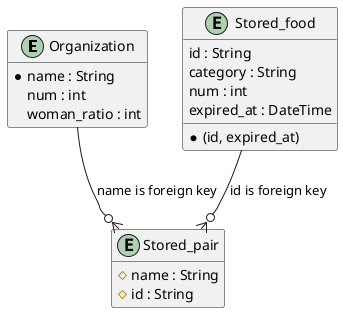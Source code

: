 @startuml
hide empty members

entity Organization {
    * name : String
    num : int 
    woman_ratio : int
}

entity Stored_pair {
    # name : String
    # id : String
}

entity Stored_food {
    id : String
    category : String
    num : int
    expired_at : DateTime
    * (id, expired_at)
}

Organization --o{ Stored_pair : name is foreign key

Stored_food --o{ Stored_pair : id is foreign key

@enduml